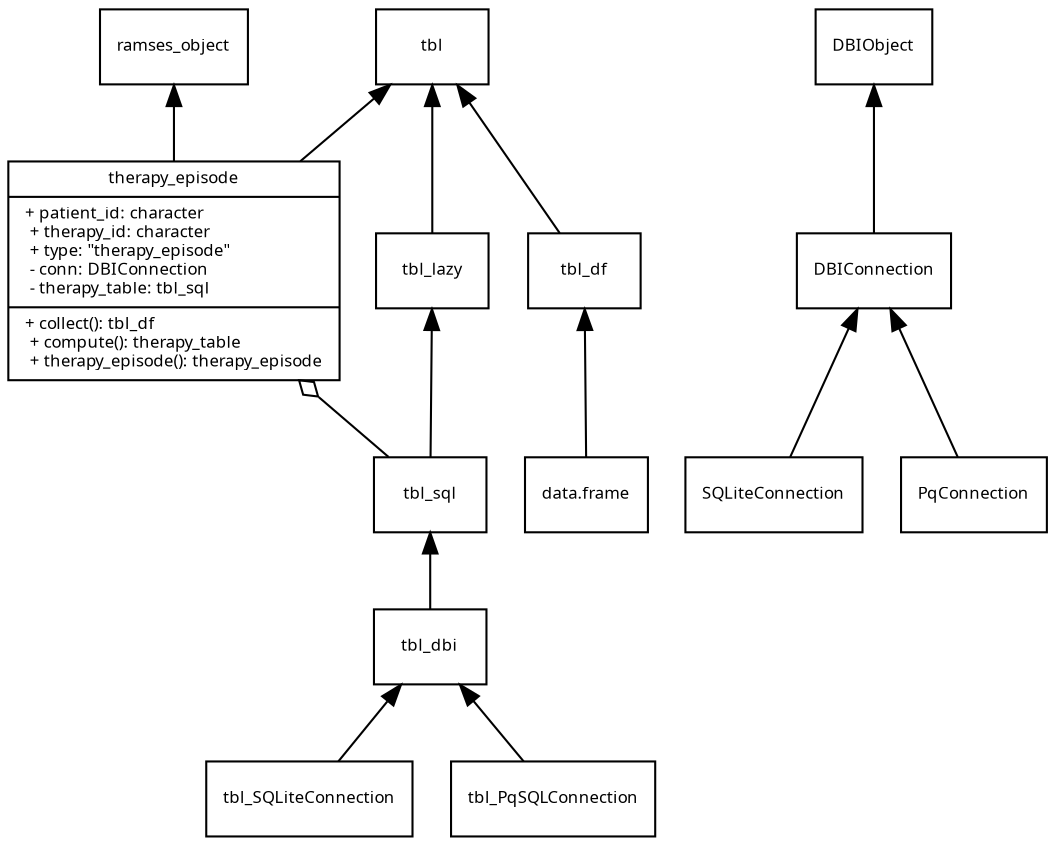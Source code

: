 digraph G {
  fontsize = 8

  node [
          fontname = "Droid Sans Mono"
          fontsize = 8
          shape = "record"

  ]

  edge [
          fontname = "Droid Sans Mono"
          fontsize = 8
  ]

therapy_episode [
  width = 2.2
  label = "{therapy_episode|
  + patient_id: character\l
  + therapy_id: character\l
  + type: \"therapy_episode\"\l
  - conn: DBIConnection\l
  - therapy_table: tbl_sql\l|
  
  + collect(): tbl_df\l
  + compute(): therapy_table\l
  + therapy_episode(): therapy_episode\l}"
]

dataframe [
  label="data.frame"
]

ramses_object -> therapy_episode [dir=back]
therapy_episode -> tbl_sql[arrowtail=odiamond dir=back constraint=false]
tbl -> therapy_episode [dir=back]
tbl -> tbl_lazy [dir=back]
tbl_lazy -> tbl_sql [dir=back]
tbl_sql -> tbl_dbi [dir=back]
tbl_dbi -> tbl_SQLiteConnection [dir=back]
tbl_dbi -> tbl_PqSQLConnection [dir=back]
tbl -> tbl_df [dir=back]
tbl_df -> dataframe [dir=back]


DBIObject -> DBIConnection [dir=back]
DBIConnection -> SQLiteConnection [dir=back]
DBIConnection -> PqConnection [dir=back]
}